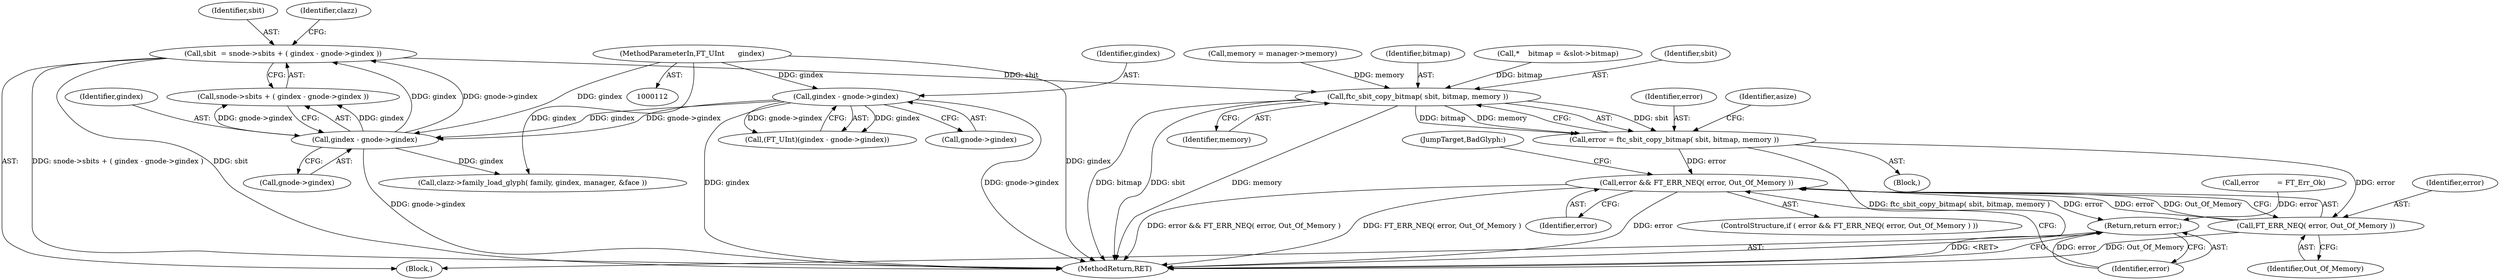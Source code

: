 digraph "0_savannah_b3500af717010137046ec4076d1e1c0641e33727_3@integer" {
"1000157" [label="(Call,sbit  = snode->sbits + ( gindex - gnode->gindex ))"];
"1000163" [label="(Call,gindex - gnode->gindex)"];
"1000143" [label="(Call,gindex - gnode->gindex)"];
"1000115" [label="(MethodParameterIn,FT_UInt      gindex)"];
"1000363" [label="(Call,ftc_sbit_copy_bitmap( sbit, bitmap, memory ))"];
"1000361" [label="(Call,error = ftc_sbit_copy_bitmap( sbit, bitmap, memory ))"];
"1000381" [label="(Call,error && FT_ERR_NEQ( error, Out_Of_Memory ))"];
"1000412" [label="(Return,return error;)"];
"1000383" [label="(Call,FT_ERR_NEQ( error, Out_Of_Memory ))"];
"1000158" [label="(Identifier,sbit)"];
"1000169" [label="(Identifier,clazz)"];
"1000414" [label="(MethodReturn,RET)"];
"1000163" [label="(Call,gindex - gnode->gindex)"];
"1000382" [label="(Identifier,error)"];
"1000115" [label="(MethodParameterIn,FT_UInt      gindex)"];
"1000412" [label="(Return,return error;)"];
"1000387" [label="(JumpTarget,BadGlyph:)"];
"1000384" [label="(Identifier,error)"];
"1000200" [label="(Call,*    bitmap = &slot->bitmap)"];
"1000364" [label="(Identifier,sbit)"];
"1000361" [label="(Call,error = ftc_sbit_copy_bitmap( sbit, bitmap, memory ))"];
"1000381" [label="(Call,error && FT_ERR_NEQ( error, Out_Of_Memory ))"];
"1000182" [label="(Call,clazz->family_load_glyph( family, gindex, manager, &face ))"];
"1000144" [label="(Identifier,gindex)"];
"1000383" [label="(Call,FT_ERR_NEQ( error, Out_Of_Memory ))"];
"1000141" [label="(Call,(FT_UInt)(gindex - gnode->gindex))"];
"1000143" [label="(Call,gindex - gnode->gindex)"];
"1000380" [label="(ControlStructure,if ( error && FT_ERR_NEQ( error, Out_Of_Memory ) ))"];
"1000363" [label="(Call,ftc_sbit_copy_bitmap( sbit, bitmap, memory ))"];
"1000191" [label="(Block,)"];
"1000165" [label="(Call,gnode->gindex)"];
"1000413" [label="(Identifier,error)"];
"1000362" [label="(Identifier,error)"];
"1000403" [label="(Call,error        = FT_Err_Ok)"];
"1000366" [label="(Identifier,memory)"];
"1000159" [label="(Call,snode->sbits + ( gindex - gnode->gindex ))"];
"1000385" [label="(Identifier,Out_Of_Memory)"];
"1000117" [label="(Block,)"];
"1000157" [label="(Call,sbit  = snode->sbits + ( gindex - gnode->gindex ))"];
"1000164" [label="(Identifier,gindex)"];
"1000368" [label="(Identifier,asize)"];
"1000145" [label="(Call,gnode->gindex)"];
"1000131" [label="(Call,memory = manager->memory)"];
"1000365" [label="(Identifier,bitmap)"];
"1000157" -> "1000117"  [label="AST: "];
"1000157" -> "1000159"  [label="CFG: "];
"1000158" -> "1000157"  [label="AST: "];
"1000159" -> "1000157"  [label="AST: "];
"1000169" -> "1000157"  [label="CFG: "];
"1000157" -> "1000414"  [label="DDG: snode->sbits + ( gindex - gnode->gindex )"];
"1000157" -> "1000414"  [label="DDG: sbit"];
"1000163" -> "1000157"  [label="DDG: gindex"];
"1000163" -> "1000157"  [label="DDG: gnode->gindex"];
"1000157" -> "1000363"  [label="DDG: sbit"];
"1000163" -> "1000159"  [label="AST: "];
"1000163" -> "1000165"  [label="CFG: "];
"1000164" -> "1000163"  [label="AST: "];
"1000165" -> "1000163"  [label="AST: "];
"1000159" -> "1000163"  [label="CFG: "];
"1000163" -> "1000414"  [label="DDG: gnode->gindex"];
"1000163" -> "1000159"  [label="DDG: gindex"];
"1000163" -> "1000159"  [label="DDG: gnode->gindex"];
"1000143" -> "1000163"  [label="DDG: gindex"];
"1000143" -> "1000163"  [label="DDG: gnode->gindex"];
"1000115" -> "1000163"  [label="DDG: gindex"];
"1000163" -> "1000182"  [label="DDG: gindex"];
"1000143" -> "1000141"  [label="AST: "];
"1000143" -> "1000145"  [label="CFG: "];
"1000144" -> "1000143"  [label="AST: "];
"1000145" -> "1000143"  [label="AST: "];
"1000141" -> "1000143"  [label="CFG: "];
"1000143" -> "1000414"  [label="DDG: gindex"];
"1000143" -> "1000414"  [label="DDG: gnode->gindex"];
"1000143" -> "1000141"  [label="DDG: gindex"];
"1000143" -> "1000141"  [label="DDG: gnode->gindex"];
"1000115" -> "1000143"  [label="DDG: gindex"];
"1000115" -> "1000112"  [label="AST: "];
"1000115" -> "1000414"  [label="DDG: gindex"];
"1000115" -> "1000182"  [label="DDG: gindex"];
"1000363" -> "1000361"  [label="AST: "];
"1000363" -> "1000366"  [label="CFG: "];
"1000364" -> "1000363"  [label="AST: "];
"1000365" -> "1000363"  [label="AST: "];
"1000366" -> "1000363"  [label="AST: "];
"1000361" -> "1000363"  [label="CFG: "];
"1000363" -> "1000414"  [label="DDG: bitmap"];
"1000363" -> "1000414"  [label="DDG: sbit"];
"1000363" -> "1000414"  [label="DDG: memory"];
"1000363" -> "1000361"  [label="DDG: sbit"];
"1000363" -> "1000361"  [label="DDG: bitmap"];
"1000363" -> "1000361"  [label="DDG: memory"];
"1000200" -> "1000363"  [label="DDG: bitmap"];
"1000131" -> "1000363"  [label="DDG: memory"];
"1000361" -> "1000191"  [label="AST: "];
"1000362" -> "1000361"  [label="AST: "];
"1000368" -> "1000361"  [label="CFG: "];
"1000361" -> "1000414"  [label="DDG: ftc_sbit_copy_bitmap( sbit, bitmap, memory )"];
"1000361" -> "1000381"  [label="DDG: error"];
"1000361" -> "1000383"  [label="DDG: error"];
"1000381" -> "1000380"  [label="AST: "];
"1000381" -> "1000382"  [label="CFG: "];
"1000381" -> "1000383"  [label="CFG: "];
"1000382" -> "1000381"  [label="AST: "];
"1000383" -> "1000381"  [label="AST: "];
"1000387" -> "1000381"  [label="CFG: "];
"1000413" -> "1000381"  [label="CFG: "];
"1000381" -> "1000414"  [label="DDG: FT_ERR_NEQ( error, Out_Of_Memory )"];
"1000381" -> "1000414"  [label="DDG: error"];
"1000381" -> "1000414"  [label="DDG: error && FT_ERR_NEQ( error, Out_Of_Memory )"];
"1000383" -> "1000381"  [label="DDG: error"];
"1000383" -> "1000381"  [label="DDG: Out_Of_Memory"];
"1000381" -> "1000412"  [label="DDG: error"];
"1000412" -> "1000117"  [label="AST: "];
"1000412" -> "1000413"  [label="CFG: "];
"1000413" -> "1000412"  [label="AST: "];
"1000414" -> "1000412"  [label="CFG: "];
"1000412" -> "1000414"  [label="DDG: <RET>"];
"1000413" -> "1000412"  [label="DDG: error"];
"1000403" -> "1000412"  [label="DDG: error"];
"1000383" -> "1000385"  [label="CFG: "];
"1000384" -> "1000383"  [label="AST: "];
"1000385" -> "1000383"  [label="AST: "];
"1000383" -> "1000414"  [label="DDG: Out_Of_Memory"];
}
